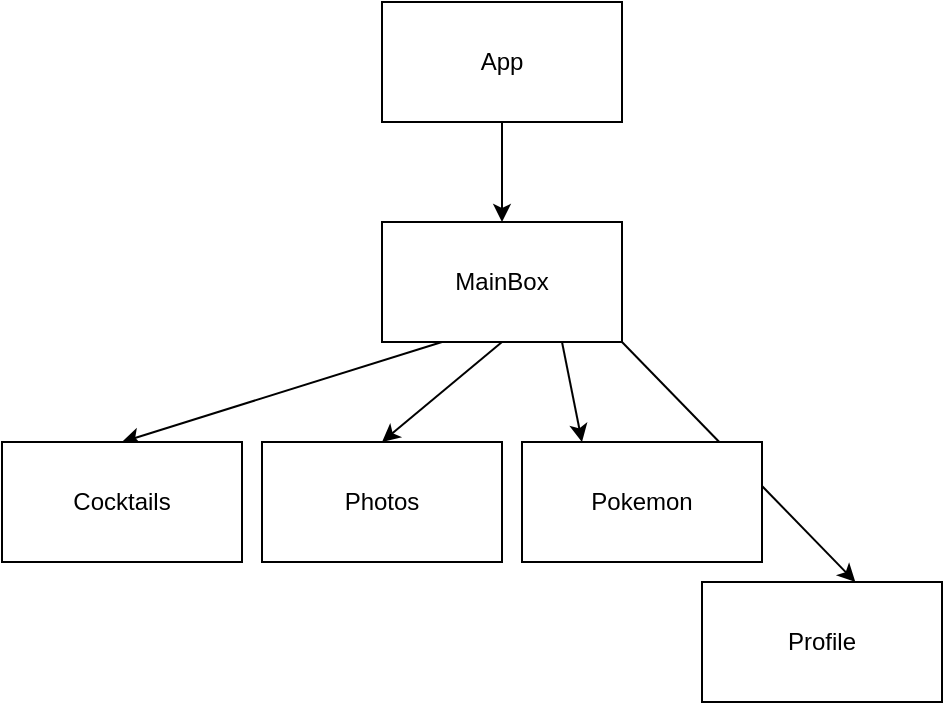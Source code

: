 <mxfile>
    <diagram id="j_p2CUz_aJpDRQTSN6cY" name="Page-1">
        <mxGraphModel dx="474" dy="1142" grid="1" gridSize="10" guides="1" tooltips="1" connect="1" arrows="1" fold="1" page="1" pageScale="1" pageWidth="850" pageHeight="1100" math="0" shadow="0">
            <root>
                <mxCell id="0"/>
                <mxCell id="1" parent="0"/>
                <mxCell id="4" style="edgeStyle=none;html=1;exitX=0.5;exitY=1;exitDx=0;exitDy=0;entryX=0.5;entryY=0;entryDx=0;entryDy=0;" edge="1" parent="1" source="2" target="3">
                    <mxGeometry relative="1" as="geometry"/>
                </mxCell>
                <mxCell id="2" value="App" style="rounded=0;whiteSpace=wrap;html=1;" vertex="1" parent="1">
                    <mxGeometry x="200" y="230" width="120" height="60" as="geometry"/>
                </mxCell>
                <mxCell id="9" style="edgeStyle=none;html=1;exitX=0.25;exitY=1;exitDx=0;exitDy=0;entryX=0.5;entryY=0;entryDx=0;entryDy=0;" edge="1" parent="1" source="3" target="5">
                    <mxGeometry relative="1" as="geometry"/>
                </mxCell>
                <mxCell id="10" style="edgeStyle=none;html=1;exitX=0.5;exitY=1;exitDx=0;exitDy=0;entryX=0.5;entryY=0;entryDx=0;entryDy=0;" edge="1" parent="1" source="3" target="6">
                    <mxGeometry relative="1" as="geometry"/>
                </mxCell>
                <mxCell id="11" style="edgeStyle=none;html=1;exitX=0.75;exitY=1;exitDx=0;exitDy=0;entryX=0.25;entryY=0;entryDx=0;entryDy=0;" edge="1" parent="1" source="3" target="7">
                    <mxGeometry relative="1" as="geometry"/>
                </mxCell>
                <mxCell id="12" style="edgeStyle=none;html=1;exitX=1;exitY=1;exitDx=0;exitDy=0;entryX=0.639;entryY=0;entryDx=0;entryDy=0;entryPerimeter=0;" edge="1" parent="1" source="3" target="8">
                    <mxGeometry relative="1" as="geometry"/>
                </mxCell>
                <mxCell id="3" value="MainBox" style="rounded=0;whiteSpace=wrap;html=1;" vertex="1" parent="1">
                    <mxGeometry x="200" y="340" width="120" height="60" as="geometry"/>
                </mxCell>
                <mxCell id="5" value="Cocktails" style="rounded=0;whiteSpace=wrap;html=1;" vertex="1" parent="1">
                    <mxGeometry x="10" y="450" width="120" height="60" as="geometry"/>
                </mxCell>
                <mxCell id="6" value="Photos" style="rounded=0;whiteSpace=wrap;html=1;" vertex="1" parent="1">
                    <mxGeometry x="140" y="450" width="120" height="60" as="geometry"/>
                </mxCell>
                <mxCell id="7" value="Pokemon" style="rounded=0;whiteSpace=wrap;html=1;" vertex="1" parent="1">
                    <mxGeometry x="270" y="450" width="120" height="60" as="geometry"/>
                </mxCell>
                <mxCell id="8" value="Profile" style="rounded=0;whiteSpace=wrap;html=1;" vertex="1" parent="1">
                    <mxGeometry x="360" y="520" width="120" height="60" as="geometry"/>
                </mxCell>
            </root>
        </mxGraphModel>
    </diagram>
</mxfile>